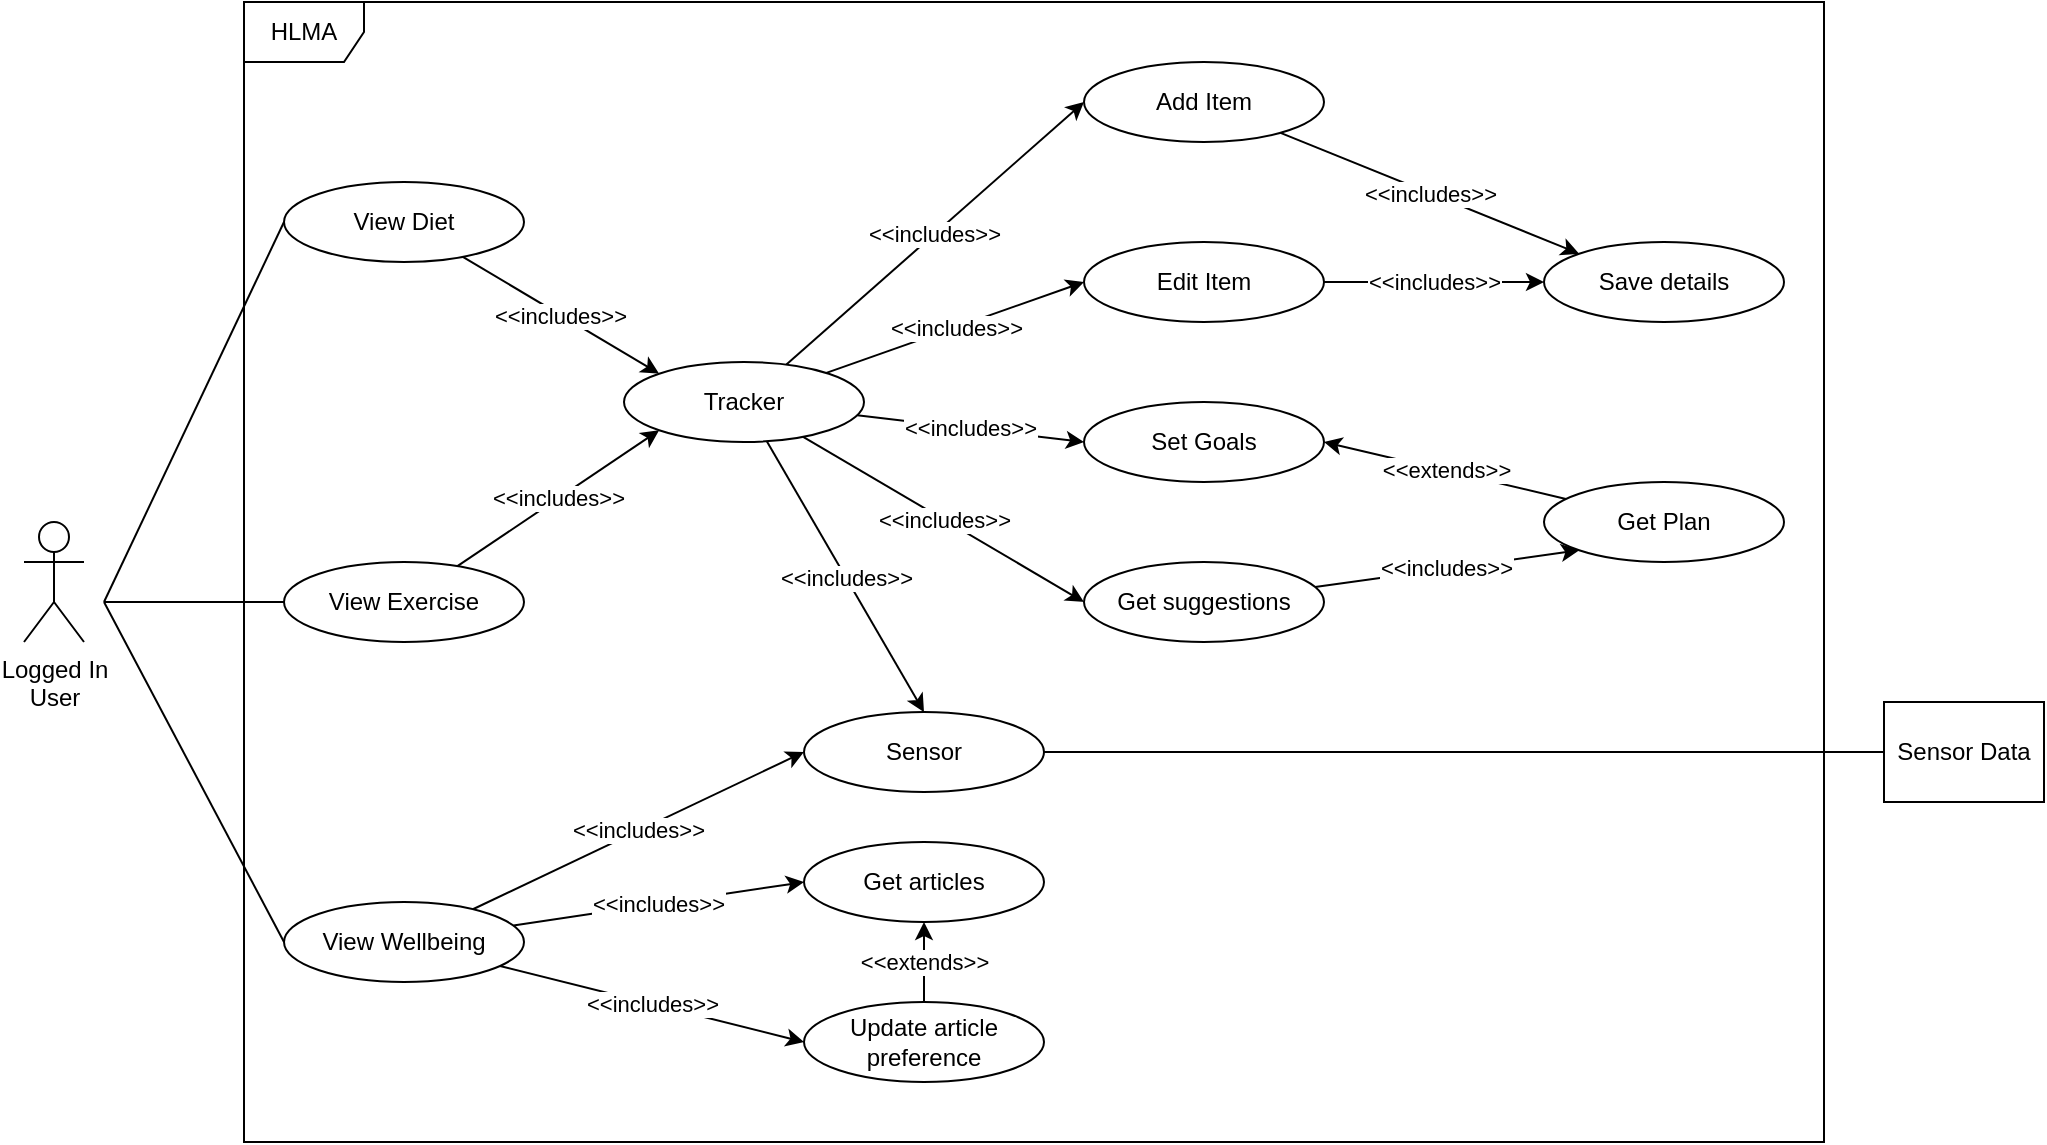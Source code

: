 <mxfile version="20.5.3" type="device"><diagram id="dN1IQ3nhFSfJS9ewRtFJ" name="Page-1"><mxGraphModel dx="1422" dy="786" grid="1" gridSize="10" guides="1" tooltips="1" connect="1" arrows="1" fold="1" page="1" pageScale="1" pageWidth="850" pageHeight="1100" math="0" shadow="0"><root><mxCell id="0"/><mxCell id="1" parent="0"/><mxCell id="MW0eJJ8CDEdm5yCKiigQ-1" value="Logged In&lt;br&gt;User" style="shape=umlActor;verticalLabelPosition=bottom;verticalAlign=top;html=1;outlineConnect=0;" vertex="1" parent="1"><mxGeometry x="100" y="300" width="30" height="60" as="geometry"/></mxCell><mxCell id="MW0eJJ8CDEdm5yCKiigQ-2" value="HLMA" style="shape=umlFrame;whiteSpace=wrap;html=1;" vertex="1" parent="1"><mxGeometry x="210" y="40" width="790" height="570" as="geometry"/></mxCell><mxCell id="MW0eJJ8CDEdm5yCKiigQ-26" value="&amp;lt;&amp;lt;includes&amp;gt;&amp;gt;" style="rounded=0;orthogonalLoop=1;jettySize=auto;html=1;entryX=0;entryY=0;entryDx=0;entryDy=0;endArrow=classic;endFill=1;" edge="1" parent="1" source="MW0eJJ8CDEdm5yCKiigQ-3" target="MW0eJJ8CDEdm5yCKiigQ-19"><mxGeometry relative="1" as="geometry"/></mxCell><mxCell id="MW0eJJ8CDEdm5yCKiigQ-3" value="View Diet" style="ellipse;whiteSpace=wrap;html=1;" vertex="1" parent="1"><mxGeometry x="230" y="130" width="120" height="40" as="geometry"/></mxCell><mxCell id="MW0eJJ8CDEdm5yCKiigQ-27" value="&amp;lt;&amp;lt;includes&amp;gt;&amp;gt;" style="edgeStyle=none;rounded=0;orthogonalLoop=1;jettySize=auto;html=1;entryX=0;entryY=1;entryDx=0;entryDy=0;endArrow=classic;endFill=1;" edge="1" parent="1" source="MW0eJJ8CDEdm5yCKiigQ-4" target="MW0eJJ8CDEdm5yCKiigQ-19"><mxGeometry relative="1" as="geometry"/></mxCell><mxCell id="MW0eJJ8CDEdm5yCKiigQ-4" value="View Exercise" style="ellipse;whiteSpace=wrap;html=1;" vertex="1" parent="1"><mxGeometry x="230" y="320" width="120" height="40" as="geometry"/></mxCell><mxCell id="MW0eJJ8CDEdm5yCKiigQ-34" value="&amp;lt;&amp;lt;includes&amp;gt;&amp;gt;" style="edgeStyle=none;rounded=0;orthogonalLoop=1;jettySize=auto;html=1;entryX=0;entryY=0;entryDx=0;entryDy=0;endArrow=classic;endFill=1;" edge="1" parent="1" source="MW0eJJ8CDEdm5yCKiigQ-6" target="MW0eJJ8CDEdm5yCKiigQ-8"><mxGeometry relative="1" as="geometry"/></mxCell><mxCell id="MW0eJJ8CDEdm5yCKiigQ-6" value="Add Item" style="ellipse;whiteSpace=wrap;html=1;" vertex="1" parent="1"><mxGeometry x="630" y="70" width="120" height="40" as="geometry"/></mxCell><mxCell id="MW0eJJ8CDEdm5yCKiigQ-8" value="Save details" style="ellipse;whiteSpace=wrap;html=1;" vertex="1" parent="1"><mxGeometry x="860" y="160" width="120" height="40" as="geometry"/></mxCell><mxCell id="MW0eJJ8CDEdm5yCKiigQ-35" value="&amp;lt;&amp;lt;includes&amp;gt;&amp;gt;" style="edgeStyle=none;rounded=0;orthogonalLoop=1;jettySize=auto;html=1;entryX=0;entryY=0.5;entryDx=0;entryDy=0;endArrow=classic;endFill=1;" edge="1" parent="1" source="MW0eJJ8CDEdm5yCKiigQ-9" target="MW0eJJ8CDEdm5yCKiigQ-8"><mxGeometry relative="1" as="geometry"/></mxCell><mxCell id="MW0eJJ8CDEdm5yCKiigQ-9" value="Edit Item" style="ellipse;whiteSpace=wrap;html=1;" vertex="1" parent="1"><mxGeometry x="630" y="160" width="120" height="40" as="geometry"/></mxCell><mxCell id="MW0eJJ8CDEdm5yCKiigQ-36" value="&amp;lt;&amp;lt;includes&amp;gt;&amp;gt;" style="edgeStyle=none;rounded=0;orthogonalLoop=1;jettySize=auto;html=1;entryX=0;entryY=0.5;entryDx=0;entryDy=0;endArrow=classic;endFill=1;" edge="1" parent="1" source="MW0eJJ8CDEdm5yCKiigQ-12" target="MW0eJJ8CDEdm5yCKiigQ-20"><mxGeometry relative="1" as="geometry"/></mxCell><mxCell id="MW0eJJ8CDEdm5yCKiigQ-37" value="&amp;lt;&amp;lt;includes&amp;gt;&amp;gt;" style="edgeStyle=none;rounded=0;orthogonalLoop=1;jettySize=auto;html=1;entryX=0;entryY=0.5;entryDx=0;entryDy=0;endArrow=classic;endFill=1;" edge="1" parent="1" source="MW0eJJ8CDEdm5yCKiigQ-12" target="MW0eJJ8CDEdm5yCKiigQ-17"><mxGeometry relative="1" as="geometry"/></mxCell><mxCell id="MW0eJJ8CDEdm5yCKiigQ-39" value="&amp;lt;&amp;lt;includes&amp;gt;&amp;gt;" style="edgeStyle=none;rounded=0;orthogonalLoop=1;jettySize=auto;html=1;entryX=0;entryY=0.5;entryDx=0;entryDy=0;endArrow=classic;endFill=1;" edge="1" parent="1" source="MW0eJJ8CDEdm5yCKiigQ-12" target="MW0eJJ8CDEdm5yCKiigQ-18"><mxGeometry relative="1" as="geometry"/></mxCell><mxCell id="MW0eJJ8CDEdm5yCKiigQ-12" value="View Wellbeing" style="ellipse;whiteSpace=wrap;html=1;" vertex="1" parent="1"><mxGeometry x="230" y="490" width="120" height="40" as="geometry"/></mxCell><mxCell id="MW0eJJ8CDEdm5yCKiigQ-13" value="Set Goals" style="ellipse;whiteSpace=wrap;html=1;" vertex="1" parent="1"><mxGeometry x="630" y="240" width="120" height="40" as="geometry"/></mxCell><mxCell id="MW0eJJ8CDEdm5yCKiigQ-33" value="&amp;lt;&amp;lt;includes&amp;gt;&amp;gt;" style="edgeStyle=none;rounded=0;orthogonalLoop=1;jettySize=auto;html=1;entryX=0;entryY=1;entryDx=0;entryDy=0;endArrow=classic;endFill=1;" edge="1" parent="1" source="MW0eJJ8CDEdm5yCKiigQ-14" target="MW0eJJ8CDEdm5yCKiigQ-16"><mxGeometry relative="1" as="geometry"/></mxCell><mxCell id="MW0eJJ8CDEdm5yCKiigQ-14" value="Get suggestions" style="ellipse;whiteSpace=wrap;html=1;" vertex="1" parent="1"><mxGeometry x="630" y="320" width="120" height="40" as="geometry"/></mxCell><mxCell id="MW0eJJ8CDEdm5yCKiigQ-32" value="&amp;lt;&amp;lt;extends&amp;gt;&amp;gt;" style="edgeStyle=none;rounded=0;orthogonalLoop=1;jettySize=auto;html=1;entryX=1;entryY=0.5;entryDx=0;entryDy=0;endArrow=classic;endFill=1;" edge="1" parent="1" source="MW0eJJ8CDEdm5yCKiigQ-16" target="MW0eJJ8CDEdm5yCKiigQ-13"><mxGeometry relative="1" as="geometry"/></mxCell><mxCell id="MW0eJJ8CDEdm5yCKiigQ-16" value="Get Plan" style="ellipse;whiteSpace=wrap;html=1;" vertex="1" parent="1"><mxGeometry x="860" y="280" width="120" height="40" as="geometry"/></mxCell><mxCell id="MW0eJJ8CDEdm5yCKiigQ-17" value="Get articles" style="ellipse;whiteSpace=wrap;html=1;" vertex="1" parent="1"><mxGeometry x="490" y="460" width="120" height="40" as="geometry"/></mxCell><mxCell id="MW0eJJ8CDEdm5yCKiigQ-41" value="&amp;lt;&amp;lt;extends&amp;gt;&amp;gt;" style="edgeStyle=none;rounded=0;orthogonalLoop=1;jettySize=auto;html=1;entryX=0.5;entryY=1;entryDx=0;entryDy=0;endArrow=classic;endFill=1;" edge="1" parent="1" source="MW0eJJ8CDEdm5yCKiigQ-18" target="MW0eJJ8CDEdm5yCKiigQ-17"><mxGeometry relative="1" as="geometry"/></mxCell><mxCell id="MW0eJJ8CDEdm5yCKiigQ-18" value="Update article preference" style="ellipse;whiteSpace=wrap;html=1;" vertex="1" parent="1"><mxGeometry x="490" y="540" width="120" height="40" as="geometry"/></mxCell><mxCell id="MW0eJJ8CDEdm5yCKiigQ-28" value="&amp;lt;&amp;lt;includes&amp;gt;&amp;gt;" style="edgeStyle=none;rounded=0;orthogonalLoop=1;jettySize=auto;html=1;entryX=0;entryY=0.5;entryDx=0;entryDy=0;endArrow=classic;endFill=1;" edge="1" parent="1" source="MW0eJJ8CDEdm5yCKiigQ-19" target="MW0eJJ8CDEdm5yCKiigQ-6"><mxGeometry relative="1" as="geometry"/></mxCell><mxCell id="MW0eJJ8CDEdm5yCKiigQ-29" value="&amp;lt;&amp;lt;includes&amp;gt;&amp;gt;" style="edgeStyle=none;rounded=0;orthogonalLoop=1;jettySize=auto;html=1;entryX=0;entryY=0.5;entryDx=0;entryDy=0;endArrow=classic;endFill=1;" edge="1" parent="1" source="MW0eJJ8CDEdm5yCKiigQ-19" target="MW0eJJ8CDEdm5yCKiigQ-9"><mxGeometry relative="1" as="geometry"/></mxCell><mxCell id="MW0eJJ8CDEdm5yCKiigQ-30" value="&amp;lt;&amp;lt;includes&amp;gt;&amp;gt;" style="edgeStyle=none;rounded=0;orthogonalLoop=1;jettySize=auto;html=1;entryX=0;entryY=0.5;entryDx=0;entryDy=0;endArrow=classic;endFill=1;" edge="1" parent="1" source="MW0eJJ8CDEdm5yCKiigQ-19" target="MW0eJJ8CDEdm5yCKiigQ-13"><mxGeometry relative="1" as="geometry"/></mxCell><mxCell id="MW0eJJ8CDEdm5yCKiigQ-31" value="&amp;lt;&amp;lt;includes&amp;gt;&amp;gt;" style="edgeStyle=none;rounded=0;orthogonalLoop=1;jettySize=auto;html=1;entryX=0;entryY=0.5;entryDx=0;entryDy=0;endArrow=classic;endFill=1;" edge="1" parent="1" source="MW0eJJ8CDEdm5yCKiigQ-19" target="MW0eJJ8CDEdm5yCKiigQ-14"><mxGeometry relative="1" as="geometry"/></mxCell><mxCell id="MW0eJJ8CDEdm5yCKiigQ-42" value="&amp;lt;&amp;lt;includes&amp;gt;&amp;gt;" style="edgeStyle=none;rounded=0;orthogonalLoop=1;jettySize=auto;html=1;entryX=0.5;entryY=0;entryDx=0;entryDy=0;endArrow=classic;endFill=1;" edge="1" parent="1" source="MW0eJJ8CDEdm5yCKiigQ-19" target="MW0eJJ8CDEdm5yCKiigQ-20"><mxGeometry relative="1" as="geometry"/></mxCell><mxCell id="MW0eJJ8CDEdm5yCKiigQ-19" value="Tracker" style="ellipse;whiteSpace=wrap;html=1;" vertex="1" parent="1"><mxGeometry x="400" y="220" width="120" height="40" as="geometry"/></mxCell><mxCell id="MW0eJJ8CDEdm5yCKiigQ-20" value="Sensor" style="ellipse;whiteSpace=wrap;html=1;" vertex="1" parent="1"><mxGeometry x="490" y="395" width="120" height="40" as="geometry"/></mxCell><mxCell id="MW0eJJ8CDEdm5yCKiigQ-21" value="Sensor Data" style="rounded=0;whiteSpace=wrap;html=1;" vertex="1" parent="1"><mxGeometry x="1030" y="390" width="80" height="50" as="geometry"/></mxCell><mxCell id="MW0eJJ8CDEdm5yCKiigQ-22" value="" style="endArrow=none;html=1;rounded=0;entryX=0;entryY=0.5;entryDx=0;entryDy=0;endFill=0;" edge="1" parent="1" target="MW0eJJ8CDEdm5yCKiigQ-3"><mxGeometry width="50" height="50" relative="1" as="geometry"><mxPoint x="140" y="340" as="sourcePoint"/><mxPoint x="170" y="180" as="targetPoint"/></mxGeometry></mxCell><mxCell id="MW0eJJ8CDEdm5yCKiigQ-23" value="" style="endArrow=none;html=1;rounded=0;entryX=0;entryY=0.5;entryDx=0;entryDy=0;endFill=0;" edge="1" parent="1" target="MW0eJJ8CDEdm5yCKiigQ-4"><mxGeometry width="50" height="50" relative="1" as="geometry"><mxPoint x="140" y="340" as="sourcePoint"/><mxPoint x="240" y="160" as="targetPoint"/></mxGeometry></mxCell><mxCell id="MW0eJJ8CDEdm5yCKiigQ-24" value="" style="endArrow=none;html=1;rounded=0;entryX=0;entryY=0.5;entryDx=0;entryDy=0;endFill=0;" edge="1" parent="1" target="MW0eJJ8CDEdm5yCKiigQ-12"><mxGeometry width="50" height="50" relative="1" as="geometry"><mxPoint x="140" y="340" as="sourcePoint"/><mxPoint x="250" y="170" as="targetPoint"/></mxGeometry></mxCell><mxCell id="MW0eJJ8CDEdm5yCKiigQ-25" value="" style="endArrow=none;html=1;rounded=0;exitX=1;exitY=0.5;exitDx=0;exitDy=0;entryX=0;entryY=0.5;entryDx=0;entryDy=0;" edge="1" parent="1" source="MW0eJJ8CDEdm5yCKiigQ-20" target="MW0eJJ8CDEdm5yCKiigQ-21"><mxGeometry width="50" height="50" relative="1" as="geometry"><mxPoint x="670" y="470" as="sourcePoint"/><mxPoint x="720" y="420" as="targetPoint"/></mxGeometry></mxCell></root></mxGraphModel></diagram></mxfile>